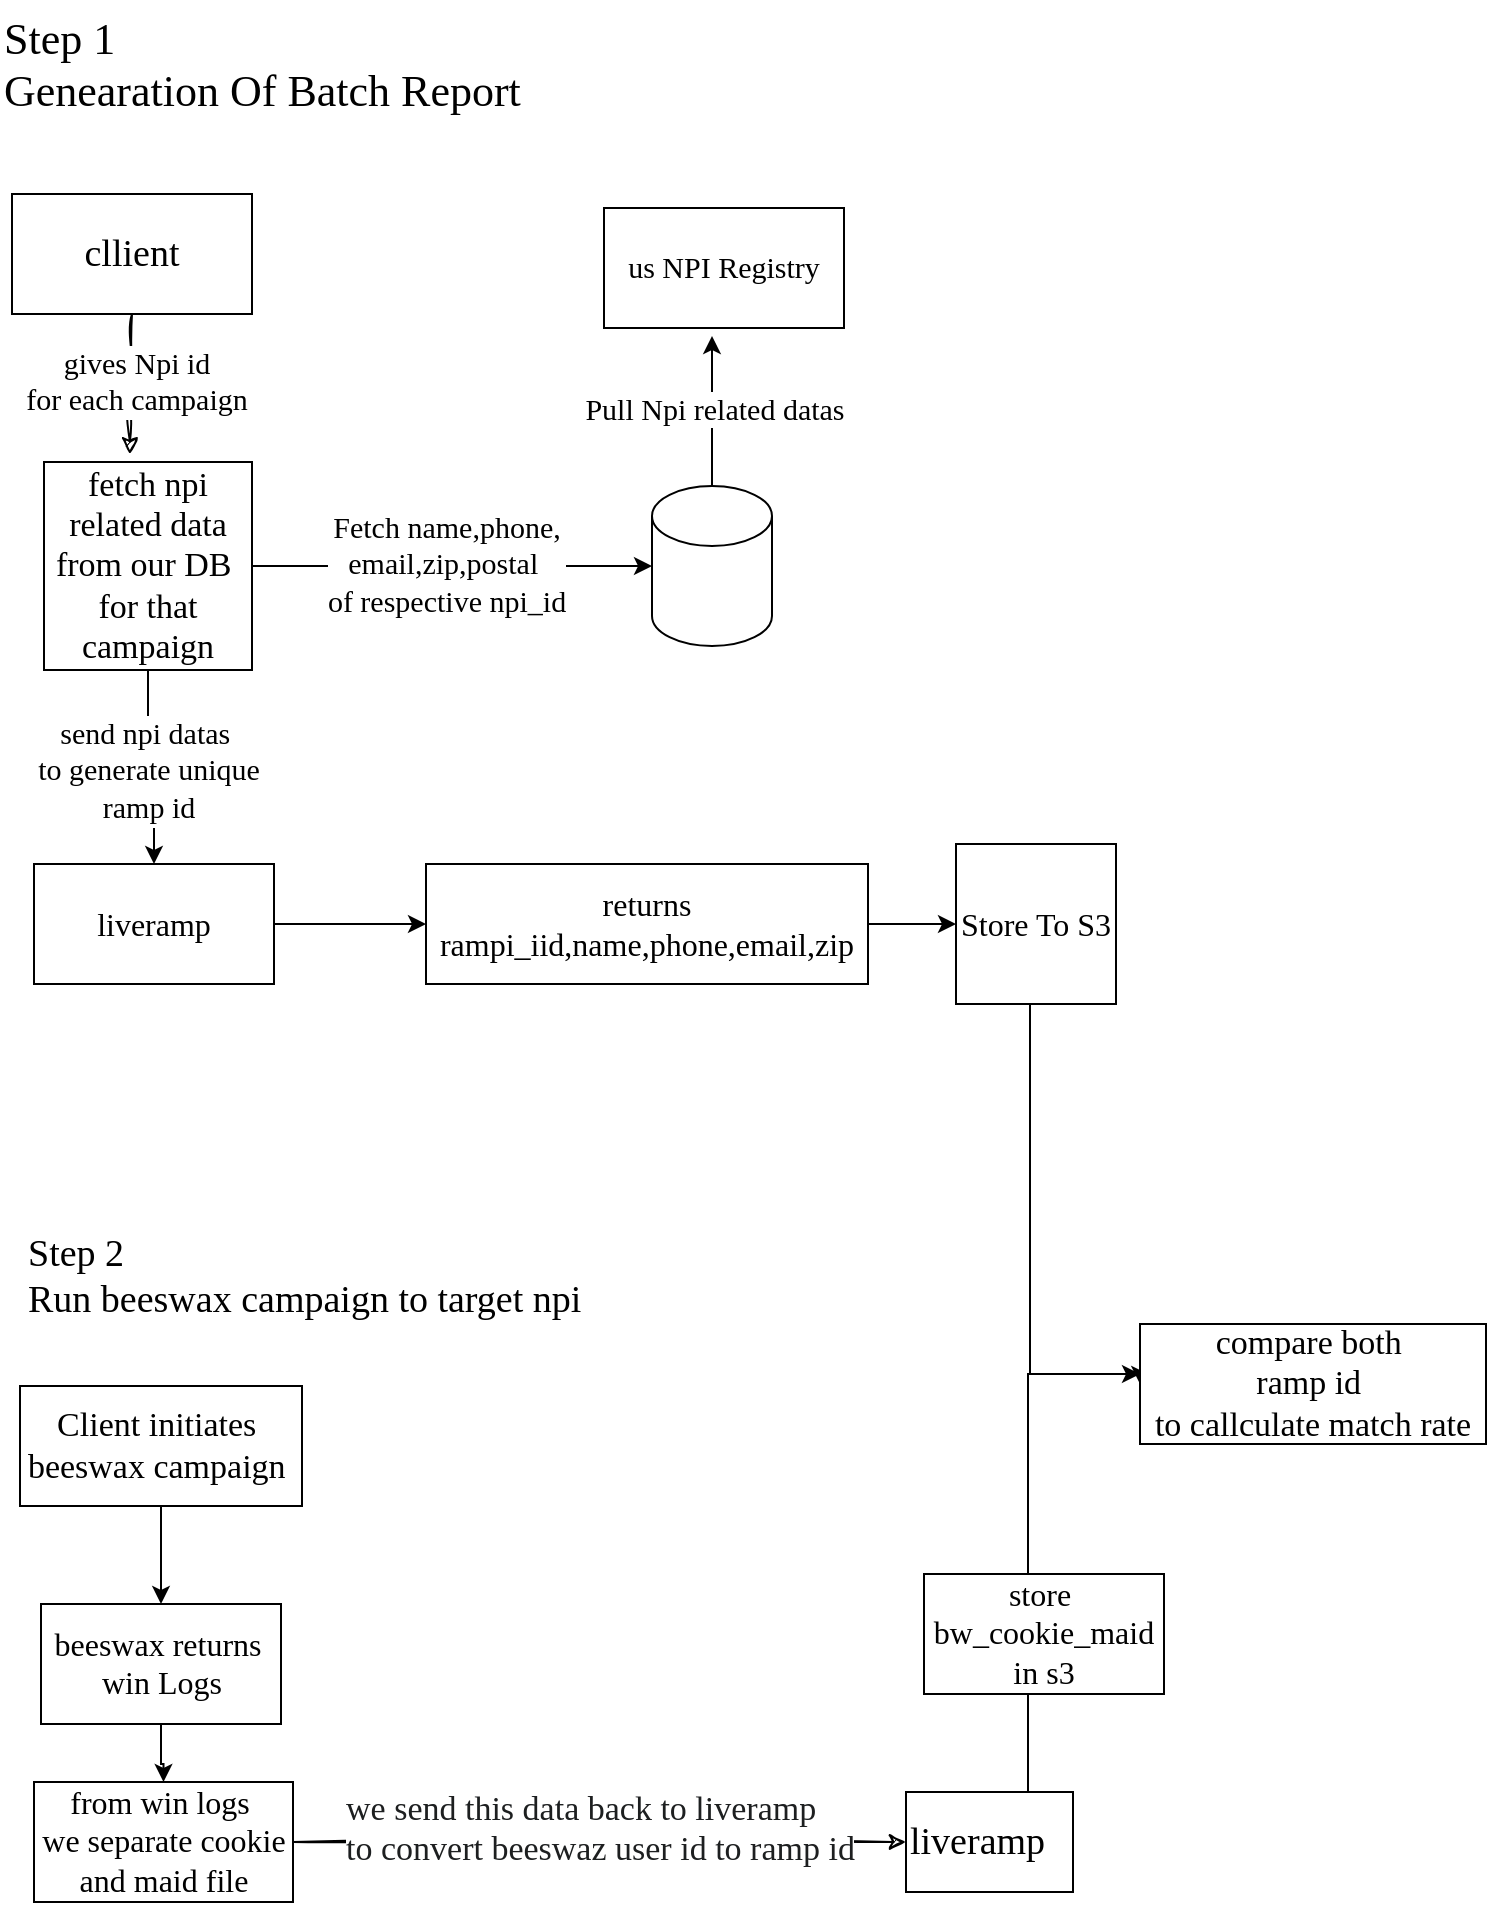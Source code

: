 <mxfile version="24.8.0">
  <diagram name="Page-1" id="D39qcyrGXl3DPmPf156J">
    <mxGraphModel dx="1035" dy="998" grid="0" gridSize="10" guides="1" tooltips="1" connect="1" arrows="1" fold="1" page="0" pageScale="1" pageWidth="827" pageHeight="1169" math="0" shadow="0">
      <root>
        <mxCell id="0" />
        <mxCell id="1" parent="0" />
        <mxCell id="F_s4WLiXZLSX8BtZLZNL-9" style="edgeStyle=orthogonalEdgeStyle;rounded=0;hachureGap=4;orthogonalLoop=1;jettySize=auto;html=1;fontFamily=Architects Daughter;fontSource=https%3A%2F%2Ffonts.googleapis.com%2Fcss%3Ffamily%3DArchitects%2BDaughter;" edge="1" parent="1" source="F_s4WLiXZLSX8BtZLZNL-1" target="F_s4WLiXZLSX8BtZLZNL-10">
          <mxGeometry relative="1" as="geometry">
            <mxPoint x="521" y="167" as="targetPoint" />
          </mxGeometry>
        </mxCell>
        <mxCell id="F_s4WLiXZLSX8BtZLZNL-11" value="&lt;font style=&quot;font-size: 15px;&quot; face=&quot;Times New Roman&quot;&gt;Fetch name,phone,&lt;/font&gt;&lt;div style=&quot;font-size: 15px;&quot;&gt;&lt;font style=&quot;font-size: 15px;&quot; face=&quot;KeWl6q23-m1uf2T4gUEQ&quot;&gt;email,zip,postal&amp;nbsp;&lt;/font&gt;&lt;/div&gt;&lt;div style=&quot;font-size: 15px;&quot;&gt;&lt;font style=&quot;font-size: 15px;&quot; face=&quot;KeWl6q23-m1uf2T4gUEQ&quot;&gt;of respective npi_id&lt;/font&gt;&lt;/div&gt;" style="edgeLabel;html=1;align=center;verticalAlign=middle;resizable=0;points=[];sketch=1;hachureGap=4;jiggle=2;curveFitting=1;fontFamily=Architects Daughter;fontSource=https%3A%2F%2Ffonts.googleapis.com%2Fcss%3Ffamily%3DArchitects%2BDaughter;" vertex="1" connectable="0" parent="F_s4WLiXZLSX8BtZLZNL-9">
          <mxGeometry x="-0.035" y="1" relative="1" as="geometry">
            <mxPoint as="offset" />
          </mxGeometry>
        </mxCell>
        <mxCell id="F_s4WLiXZLSX8BtZLZNL-17" style="edgeStyle=orthogonalEdgeStyle;rounded=0;hachureGap=4;orthogonalLoop=1;jettySize=auto;html=1;entryX=0.5;entryY=0;entryDx=0;entryDy=0;fontFamily=Architects Daughter;fontSource=https%3A%2F%2Ffonts.googleapis.com%2Fcss%3Ffamily%3DArchitects%2BDaughter;" edge="1" parent="1" source="F_s4WLiXZLSX8BtZLZNL-1" target="F_s4WLiXZLSX8BtZLZNL-16">
          <mxGeometry relative="1" as="geometry" />
        </mxCell>
        <mxCell id="F_s4WLiXZLSX8BtZLZNL-18" value="&lt;font face=&quot;Times New Roman&quot; style=&quot;font-size: 15px;&quot;&gt;send npi datas&amp;nbsp;&lt;/font&gt;&lt;div style=&quot;font-size: 15px;&quot;&gt;&lt;font face=&quot;Times New Roman&quot; style=&quot;font-size: 15px;&quot;&gt;to generate unique&lt;/font&gt;&lt;/div&gt;&lt;div style=&quot;font-size: 15px;&quot;&gt;&lt;font face=&quot;Times New Roman&quot; style=&quot;font-size: 15px;&quot;&gt;ramp id&lt;/font&gt;&lt;/div&gt;" style="edgeLabel;html=1;align=center;verticalAlign=middle;resizable=0;points=[];sketch=1;hachureGap=4;jiggle=2;curveFitting=1;fontFamily=Architects Daughter;fontSource=https%3A%2F%2Ffonts.googleapis.com%2Fcss%3Ffamily%3DArchitects%2BDaughter;" vertex="1" connectable="0" parent="F_s4WLiXZLSX8BtZLZNL-17">
          <mxGeometry x="-0.215" relative="1" as="geometry">
            <mxPoint y="10" as="offset" />
          </mxGeometry>
        </mxCell>
        <mxCell id="F_s4WLiXZLSX8BtZLZNL-1" value="&lt;font style=&quot;font-size: 17px;&quot; face=&quot;Times New Roman&quot;&gt;fetch npi&lt;/font&gt;&lt;div style=&quot;font-size: 17px;&quot;&gt;&lt;font style=&quot;font-size: 17px;&quot; face=&quot;gCboz8XdYraypCbsUrcV&quot;&gt;related data from our DB&amp;nbsp;&lt;/font&gt;&lt;/div&gt;&lt;div style=&quot;font-size: 17px;&quot;&gt;&lt;font style=&quot;font-size: 17px;&quot; face=&quot;gCboz8XdYraypCbsUrcV&quot;&gt;for that campaign&lt;/font&gt;&lt;/div&gt;" style="whiteSpace=wrap;html=1;aspect=fixed;hachureGap=4;fontFamily=Architects Daughter;fontSource=https%3A%2F%2Ffonts.googleapis.com%2Fcss%3Ffamily%3DArchitects%2BDaughter;" vertex="1" parent="1">
          <mxGeometry x="257" y="115" width="104" height="104" as="geometry" />
        </mxCell>
        <mxCell id="F_s4WLiXZLSX8BtZLZNL-4" style="edgeStyle=orthogonalEdgeStyle;rounded=0;sketch=1;hachureGap=4;jiggle=2;curveFitting=1;orthogonalLoop=1;jettySize=auto;html=1;exitX=0.5;exitY=1;exitDx=0;exitDy=0;fontFamily=Architects Daughter;fontSource=https%3A%2F%2Ffonts.googleapis.com%2Fcss%3Ffamily%3DArchitects%2BDaughter;" edge="1" parent="1">
          <mxGeometry relative="1" as="geometry">
            <mxPoint x="316" y="41" as="sourcePoint" />
            <mxPoint x="316" y="41" as="targetPoint" />
          </mxGeometry>
        </mxCell>
        <mxCell id="F_s4WLiXZLSX8BtZLZNL-5" value="&lt;font style=&quot;font-size: 19px;&quot; face=&quot;Times New Roman&quot;&gt;cllient&lt;/font&gt;" style="rounded=0;whiteSpace=wrap;html=1;hachureGap=4;fontFamily=Architects Daughter;fontSource=https%3A%2F%2Ffonts.googleapis.com%2Fcss%3Ffamily%3DArchitects%2BDaughter;" vertex="1" parent="1">
          <mxGeometry x="241" y="-19" width="120" height="60" as="geometry" />
        </mxCell>
        <mxCell id="F_s4WLiXZLSX8BtZLZNL-7" style="edgeStyle=orthogonalEdgeStyle;rounded=0;sketch=1;hachureGap=4;jiggle=2;curveFitting=1;orthogonalLoop=1;jettySize=auto;html=1;entryX=0.413;entryY=-0.037;entryDx=0;entryDy=0;entryPerimeter=0;fontFamily=Architects Daughter;fontSource=https%3A%2F%2Ffonts.googleapis.com%2Fcss%3Ffamily%3DArchitects%2BDaughter;" edge="1" parent="1" source="F_s4WLiXZLSX8BtZLZNL-5" target="F_s4WLiXZLSX8BtZLZNL-1">
          <mxGeometry relative="1" as="geometry" />
        </mxCell>
        <mxCell id="F_s4WLiXZLSX8BtZLZNL-8" value="&lt;font style=&quot;font-size: 15px;&quot; face=&quot;Times New Roman&quot;&gt;gives Npi id&lt;/font&gt;&lt;div style=&quot;font-size: 15px;&quot;&gt;&lt;font style=&quot;font-size: 15px;&quot; face=&quot;NsjG6YYxxE13haLsPS4_&quot;&gt;for each campaign&lt;/font&gt;&lt;/div&gt;" style="edgeLabel;html=1;align=center;verticalAlign=middle;resizable=0;points=[];sketch=1;hachureGap=4;jiggle=2;curveFitting=1;fontFamily=Architects Daughter;fontSource=https%3A%2F%2Ffonts.googleapis.com%2Fcss%3Ffamily%3DArchitects%2BDaughter;" vertex="1" connectable="0" parent="F_s4WLiXZLSX8BtZLZNL-7">
          <mxGeometry x="-0.043" y="2" relative="1" as="geometry">
            <mxPoint as="offset" />
          </mxGeometry>
        </mxCell>
        <mxCell id="F_s4WLiXZLSX8BtZLZNL-10" value="" style="shape=cylinder3;whiteSpace=wrap;html=1;boundedLbl=1;backgroundOutline=1;size=15;hachureGap=4;fontFamily=Architects Daughter;fontSource=https%3A%2F%2Ffonts.googleapis.com%2Fcss%3Ffamily%3DArchitects%2BDaughter;" vertex="1" parent="1">
          <mxGeometry x="561" y="127" width="60" height="80" as="geometry" />
        </mxCell>
        <mxCell id="F_s4WLiXZLSX8BtZLZNL-12" value="&lt;font style=&quot;font-size: 15px;&quot; face=&quot;Times New Roman&quot;&gt;us NPI Registry&lt;/font&gt;" style="rounded=0;whiteSpace=wrap;html=1;hachureGap=4;fontFamily=Architects Daughter;fontSource=https%3A%2F%2Ffonts.googleapis.com%2Fcss%3Ffamily%3DArchitects%2BDaughter;" vertex="1" parent="1">
          <mxGeometry x="537" y="-12" width="120" height="60" as="geometry" />
        </mxCell>
        <mxCell id="F_s4WLiXZLSX8BtZLZNL-13" style="edgeStyle=orthogonalEdgeStyle;rounded=0;hachureGap=4;orthogonalLoop=1;jettySize=auto;html=1;entryX=0.45;entryY=1.067;entryDx=0;entryDy=0;entryPerimeter=0;fontFamily=Architects Daughter;fontSource=https%3A%2F%2Ffonts.googleapis.com%2Fcss%3Ffamily%3DArchitects%2BDaughter;" edge="1" parent="1" source="F_s4WLiXZLSX8BtZLZNL-10" target="F_s4WLiXZLSX8BtZLZNL-12">
          <mxGeometry relative="1" as="geometry" />
        </mxCell>
        <mxCell id="F_s4WLiXZLSX8BtZLZNL-14" value="&lt;font style=&quot;font-size: 15px;&quot; face=&quot;Times New Roman&quot;&gt;Pull Npi related datas&lt;/font&gt;" style="edgeLabel;html=1;align=center;verticalAlign=middle;resizable=0;points=[];sketch=1;hachureGap=4;jiggle=2;curveFitting=1;fontFamily=Architects Daughter;fontSource=https%3A%2F%2Ffonts.googleapis.com%2Fcss%3Ffamily%3DArchitects%2BDaughter;" vertex="1" connectable="0" parent="F_s4WLiXZLSX8BtZLZNL-13">
          <mxGeometry x="0.04" y="-1" relative="1" as="geometry">
            <mxPoint as="offset" />
          </mxGeometry>
        </mxCell>
        <mxCell id="F_s4WLiXZLSX8BtZLZNL-20" style="edgeStyle=orthogonalEdgeStyle;rounded=0;hachureGap=4;orthogonalLoop=1;jettySize=auto;html=1;fontFamily=Architects Daughter;fontSource=https%3A%2F%2Ffonts.googleapis.com%2Fcss%3Ffamily%3DArchitects%2BDaughter;" edge="1" parent="1" source="F_s4WLiXZLSX8BtZLZNL-16" target="F_s4WLiXZLSX8BtZLZNL-21">
          <mxGeometry relative="1" as="geometry">
            <mxPoint x="440" y="346" as="targetPoint" />
          </mxGeometry>
        </mxCell>
        <mxCell id="F_s4WLiXZLSX8BtZLZNL-16" value="&lt;font style=&quot;font-size: 16px;&quot; face=&quot;Times New Roman&quot;&gt;liveramp&lt;/font&gt;" style="rounded=0;whiteSpace=wrap;html=1;hachureGap=4;fontFamily=Architects Daughter;fontSource=https%3A%2F%2Ffonts.googleapis.com%2Fcss%3Ffamily%3DArchitects%2BDaughter;" vertex="1" parent="1">
          <mxGeometry x="252" y="316" width="120" height="60" as="geometry" />
        </mxCell>
        <mxCell id="F_s4WLiXZLSX8BtZLZNL-19" value="&lt;font style=&quot;font-size: 22px;&quot; face=&quot;Times New Roman&quot;&gt;Step 1&lt;/font&gt;&lt;div style=&quot;font-size: 22px;&quot;&gt;&lt;font style=&quot;font-size: 22px;&quot; face=&quot;Times New Roman&quot;&gt;Genearation Of Batch Report&lt;/font&gt;&lt;/div&gt;" style="text;html=1;align=left;verticalAlign=middle;resizable=0;points=[];autosize=1;strokeColor=none;fillColor=none;fontFamily=Architects Daughter;fontSource=https%3A%2F%2Ffonts.googleapis.com%2Fcss%3Ffamily%3DArchitects%2BDaughter;" vertex="1" parent="1">
          <mxGeometry x="235" y="-116" width="276" height="66" as="geometry" />
        </mxCell>
        <mxCell id="F_s4WLiXZLSX8BtZLZNL-23" style="edgeStyle=orthogonalEdgeStyle;rounded=0;hachureGap=4;orthogonalLoop=1;jettySize=auto;html=1;fontFamily=Architects Daughter;fontSource=https%3A%2F%2Ffonts.googleapis.com%2Fcss%3Ffamily%3DArchitects%2BDaughter;" edge="1" parent="1" source="F_s4WLiXZLSX8BtZLZNL-21" target="F_s4WLiXZLSX8BtZLZNL-24">
          <mxGeometry relative="1" as="geometry">
            <mxPoint x="753" y="346" as="targetPoint" />
          </mxGeometry>
        </mxCell>
        <mxCell id="F_s4WLiXZLSX8BtZLZNL-21" value="&lt;font style=&quot;font-size: 16px;&quot; face=&quot;Times New Roman&quot;&gt;returns rampi_iid,name,phone,email,zip&lt;/font&gt;" style="rounded=0;whiteSpace=wrap;html=1;hachureGap=4;fontFamily=Architects Daughter;fontSource=https%3A%2F%2Ffonts.googleapis.com%2Fcss%3Ffamily%3DArchitects%2BDaughter;" vertex="1" parent="1">
          <mxGeometry x="448" y="316" width="221" height="60" as="geometry" />
        </mxCell>
        <mxCell id="F_s4WLiXZLSX8BtZLZNL-22" value="&lt;font style=&quot;font-size: 19px;&quot; face=&quot;Times New Roman&quot;&gt;Step 2&amp;nbsp;&lt;/font&gt;&lt;div style=&quot;font-size: 19px;&quot;&gt;&lt;font style=&quot;font-size: 19px;&quot; face=&quot;_hTbXCwlwcO6a5PfpKq1&quot;&gt;Run beeswax campaign to target npi&lt;/font&gt;&lt;/div&gt;" style="text;html=1;align=left;verticalAlign=middle;resizable=0;points=[];autosize=1;strokeColor=none;fillColor=none;fontFamily=Architects Daughter;fontSource=https%3A%2F%2Ffonts.googleapis.com%2Fcss%3Ffamily%3DArchitects%2BDaughter;" vertex="1" parent="1">
          <mxGeometry x="247" y="493" width="295" height="59" as="geometry" />
        </mxCell>
        <mxCell id="F_s4WLiXZLSX8BtZLZNL-44" style="edgeStyle=orthogonalEdgeStyle;rounded=0;hachureGap=4;orthogonalLoop=1;jettySize=auto;html=1;entryX=0;entryY=0.5;entryDx=0;entryDy=0;fontFamily=Architects Daughter;fontSource=https%3A%2F%2Ffonts.googleapis.com%2Fcss%3Ffamily%3DArchitects%2BDaughter;" edge="1" parent="1" source="F_s4WLiXZLSX8BtZLZNL-24" target="F_s4WLiXZLSX8BtZLZNL-41">
          <mxGeometry relative="1" as="geometry">
            <Array as="points">
              <mxPoint x="750" y="571" />
            </Array>
          </mxGeometry>
        </mxCell>
        <mxCell id="F_s4WLiXZLSX8BtZLZNL-24" value="&lt;font style=&quot;font-size: 16px;&quot; face=&quot;Times New Roman&quot;&gt;Store To S3&lt;/font&gt;" style="whiteSpace=wrap;html=1;aspect=fixed;hachureGap=4;fontFamily=Architects Daughter;fontSource=https%3A%2F%2Ffonts.googleapis.com%2Fcss%3Ffamily%3DArchitects%2BDaughter;" vertex="1" parent="1">
          <mxGeometry x="713" y="306" width="80" height="80" as="geometry" />
        </mxCell>
        <mxCell id="F_s4WLiXZLSX8BtZLZNL-27" style="edgeStyle=orthogonalEdgeStyle;rounded=0;hachureGap=4;orthogonalLoop=1;jettySize=auto;html=1;entryX=0.5;entryY=0;entryDx=0;entryDy=0;fontFamily=Architects Daughter;fontSource=https%3A%2F%2Ffonts.googleapis.com%2Fcss%3Ffamily%3DArchitects%2BDaughter;" edge="1" parent="1" source="F_s4WLiXZLSX8BtZLZNL-25" target="F_s4WLiXZLSX8BtZLZNL-26">
          <mxGeometry relative="1" as="geometry" />
        </mxCell>
        <mxCell id="F_s4WLiXZLSX8BtZLZNL-25" value="&lt;font style=&quot;font-size: 17px;&quot; face=&quot;Times New Roman&quot;&gt;Client initiates&amp;nbsp;&lt;/font&gt;&lt;div style=&quot;font-size: 17px;&quot;&gt;&lt;font style=&quot;font-size: 17px;&quot; face=&quot;C1Y0J9ztE5tHA2T-BS1u&quot;&gt;beeswax campaign&amp;nbsp;&lt;/font&gt;&lt;/div&gt;" style="rounded=0;whiteSpace=wrap;html=1;hachureGap=4;fontFamily=Architects Daughter;fontSource=https%3A%2F%2Ffonts.googleapis.com%2Fcss%3Ffamily%3DArchitects%2BDaughter;" vertex="1" parent="1">
          <mxGeometry x="245" y="577" width="141" height="60" as="geometry" />
        </mxCell>
        <mxCell id="F_s4WLiXZLSX8BtZLZNL-29" style="edgeStyle=orthogonalEdgeStyle;rounded=0;hachureGap=4;orthogonalLoop=1;jettySize=auto;html=1;fontFamily=Architects Daughter;fontSource=https%3A%2F%2Ffonts.googleapis.com%2Fcss%3Ffamily%3DArchitects%2BDaughter;" edge="1" parent="1" source="F_s4WLiXZLSX8BtZLZNL-26" target="F_s4WLiXZLSX8BtZLZNL-30">
          <mxGeometry relative="1" as="geometry">
            <mxPoint x="315.5" y="803" as="targetPoint" />
          </mxGeometry>
        </mxCell>
        <mxCell id="F_s4WLiXZLSX8BtZLZNL-26" value="&lt;font style=&quot;font-size: 16px;&quot; face=&quot;Times New Roman&quot;&gt;beeswax returns&amp;nbsp;&lt;/font&gt;&lt;div style=&quot;font-size: 16px;&quot;&gt;&lt;font style=&quot;font-size: 16px;&quot; face=&quot;mqQ9MBocoyHOOHxmQ7Do&quot;&gt;win Logs&lt;/font&gt;&lt;/div&gt;" style="rounded=0;whiteSpace=wrap;html=1;hachureGap=4;fontFamily=Architects Daughter;fontSource=https%3A%2F%2Ffonts.googleapis.com%2Fcss%3Ffamily%3DArchitects%2BDaughter;" vertex="1" parent="1">
          <mxGeometry x="255.5" y="686" width="120" height="60" as="geometry" />
        </mxCell>
        <mxCell id="F_s4WLiXZLSX8BtZLZNL-40" style="edgeStyle=orthogonalEdgeStyle;rounded=0;sketch=1;hachureGap=4;jiggle=2;curveFitting=1;orthogonalLoop=1;jettySize=auto;html=1;entryX=0;entryY=0.5;entryDx=0;entryDy=0;fontFamily=Architects Daughter;fontSource=https%3A%2F%2Ffonts.googleapis.com%2Fcss%3Ffamily%3DArchitects%2BDaughter;" edge="1" parent="1" source="F_s4WLiXZLSX8BtZLZNL-30" target="F_s4WLiXZLSX8BtZLZNL-33">
          <mxGeometry relative="1" as="geometry" />
        </mxCell>
        <mxCell id="F_s4WLiXZLSX8BtZLZNL-30" value="&lt;font style=&quot;font-size: 16px;&quot; face=&quot;Times New Roman&quot;&gt;from win logs&amp;nbsp;&lt;/font&gt;&lt;div style=&quot;font-size: 16px;&quot;&gt;&lt;font style=&quot;font-size: 16px;&quot; face=&quot;x16iAG2BPqhtc5AMe38g&quot;&gt;we separate cookie and maid file&lt;/font&gt;&lt;/div&gt;" style="rounded=0;whiteSpace=wrap;html=1;hachureGap=4;fontFamily=Architects Daughter;fontSource=https%3A%2F%2Ffonts.googleapis.com%2Fcss%3Ffamily%3DArchitects%2BDaughter;" vertex="1" parent="1">
          <mxGeometry x="252" y="775" width="129.5" height="60" as="geometry" />
        </mxCell>
        <mxCell id="F_s4WLiXZLSX8BtZLZNL-42" style="edgeStyle=orthogonalEdgeStyle;rounded=0;hachureGap=4;orthogonalLoop=1;jettySize=auto;html=1;fontFamily=Architects Daughter;fontSource=https%3A%2F%2Ffonts.googleapis.com%2Fcss%3Ffamily%3DArchitects%2BDaughter;" edge="1" parent="1" source="F_s4WLiXZLSX8BtZLZNL-33" target="F_s4WLiXZLSX8BtZLZNL-41">
          <mxGeometry relative="1" as="geometry">
            <Array as="points">
              <mxPoint x="749" y="571" />
            </Array>
          </mxGeometry>
        </mxCell>
        <mxCell id="F_s4WLiXZLSX8BtZLZNL-33" value="&lt;font style=&quot;font-size: 19px;&quot; face=&quot;Times New Roman&quot;&gt;liveramp&lt;/font&gt;" style="whiteSpace=wrap;html=1;fontFamily=Architects Daughter;align=left;rounded=0;hachureGap=4;fontSource=https%3A%2F%2Ffonts.googleapis.com%2Fcss%3Ffamily%3DArchitects%2BDaughter;" vertex="1" parent="1">
          <mxGeometry x="688" y="780" width="83.5" height="50" as="geometry" />
        </mxCell>
        <mxCell id="F_s4WLiXZLSX8BtZLZNL-39" value="&lt;font face=&quot;Times New Roman&quot; style=&quot;scrollbar-color: rgb(197, 191, 182) rgb(252, 250, 245); forced-color-adjust: none; color: rgb(29, 31, 32); font-style: normal; font-variant-ligatures: normal; font-variant-caps: normal; font-weight: 400; letter-spacing: normal; orphans: 2; text-align: left; text-indent: 0px; text-transform: none; widows: 2; word-spacing: 0px; -webkit-text-stroke-width: 0px; white-space: normal; background-color: rgb(255, 255, 255); text-decoration-thickness: initial; text-decoration-style: initial; text-decoration-color: initial; font-size: 17px;&quot;&gt;we send this data back to liveramp&lt;/font&gt;&lt;div style=&quot;scrollbar-color: rgb(197, 191, 182) rgb(252, 250, 245); forced-color-adjust: none; color: rgb(29, 31, 32); font-family: &amp;quot;Architects Daughter&amp;quot;; font-style: normal; font-variant-ligatures: normal; font-variant-caps: normal; font-weight: 400; letter-spacing: normal; orphans: 2; text-align: left; text-indent: 0px; text-transform: none; widows: 2; word-spacing: 0px; -webkit-text-stroke-width: 0px; white-space: normal; background-color: rgb(255, 255, 255); text-decoration-thickness: initial; text-decoration-style: initial; text-decoration-color: initial; font-size: 17px;&quot;&gt;&lt;font face=&quot;OFI7FUD9-QZAgwCqDcl3&quot; style=&quot;scrollbar-color: rgb(197, 191, 182) rgb(252, 250, 245); forced-color-adjust: none; font-size: 17px;&quot;&gt;to convert beeswaz user id to ramp id&lt;/font&gt;&lt;/div&gt;" style="text;whiteSpace=wrap;html=1;fontFamily=Architects Daughter;fontSource=https%3A%2F%2Ffonts.googleapis.com%2Fcss%3Ffamily%3DArchitects%2BDaughter;" vertex="1" parent="1">
          <mxGeometry x="406" y="772" width="282" height="63" as="geometry" />
        </mxCell>
        <mxCell id="F_s4WLiXZLSX8BtZLZNL-41" value="&lt;font style=&quot;font-size: 17px;&quot; face=&quot;Times New Roman&quot;&gt;compare both&amp;nbsp;&lt;/font&gt;&lt;div style=&quot;font-size: 17px;&quot;&gt;&lt;font style=&quot;font-size: 17px;&quot; face=&quot;emZrD-OE_VYE669JxnP9&quot;&gt;ramp id&amp;nbsp;&lt;/font&gt;&lt;/div&gt;&lt;div style=&quot;font-size: 17px;&quot;&gt;&lt;font style=&quot;font-size: 17px;&quot; face=&quot;emZrD-OE_VYE669JxnP9&quot;&gt;to callculate match rate&lt;/font&gt;&lt;/div&gt;" style="rounded=0;whiteSpace=wrap;html=1;hachureGap=4;fontFamily=Architects Daughter;fontSource=https%3A%2F%2Ffonts.googleapis.com%2Fcss%3Ffamily%3DArchitects%2BDaughter;" vertex="1" parent="1">
          <mxGeometry x="805" y="546" width="173" height="60" as="geometry" />
        </mxCell>
        <mxCell id="F_s4WLiXZLSX8BtZLZNL-46" value="&lt;font style=&quot;font-size: 16px;&quot; face=&quot;Times New Roman&quot;&gt;store&amp;nbsp;&lt;/font&gt;&lt;div style=&quot;font-size: 16px;&quot;&gt;&lt;font style=&quot;font-size: 16px;&quot; face=&quot;RcULQQq9SgQKDbHxtWnh&quot;&gt;bw_cookie_maid&lt;/font&gt;&lt;/div&gt;&lt;div style=&quot;font-size: 16px;&quot;&gt;&lt;font style=&quot;font-size: 16px;&quot; face=&quot;RcULQQq9SgQKDbHxtWnh&quot;&gt;in s3&lt;/font&gt;&lt;/div&gt;" style="rounded=0;whiteSpace=wrap;html=1;hachureGap=4;fontFamily=Architects Daughter;fontSource=https%3A%2F%2Ffonts.googleapis.com%2Fcss%3Ffamily%3DArchitects%2BDaughter;" vertex="1" parent="1">
          <mxGeometry x="697" y="671" width="120" height="60" as="geometry" />
        </mxCell>
      </root>
    </mxGraphModel>
  </diagram>
</mxfile>
